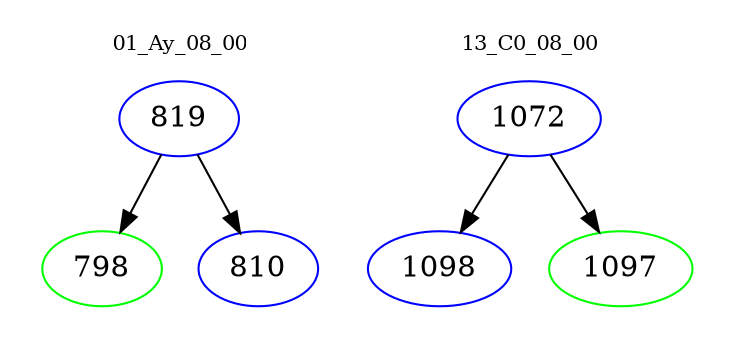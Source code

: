 digraph{
subgraph cluster_0 {
color = white
label = "01_Ay_08_00";
fontsize=10;
T0_819 [label="819", color="blue"]
T0_819 -> T0_798 [color="black"]
T0_798 [label="798", color="green"]
T0_819 -> T0_810 [color="black"]
T0_810 [label="810", color="blue"]
}
subgraph cluster_1 {
color = white
label = "13_C0_08_00";
fontsize=10;
T1_1072 [label="1072", color="blue"]
T1_1072 -> T1_1098 [color="black"]
T1_1098 [label="1098", color="blue"]
T1_1072 -> T1_1097 [color="black"]
T1_1097 [label="1097", color="green"]
}
}

